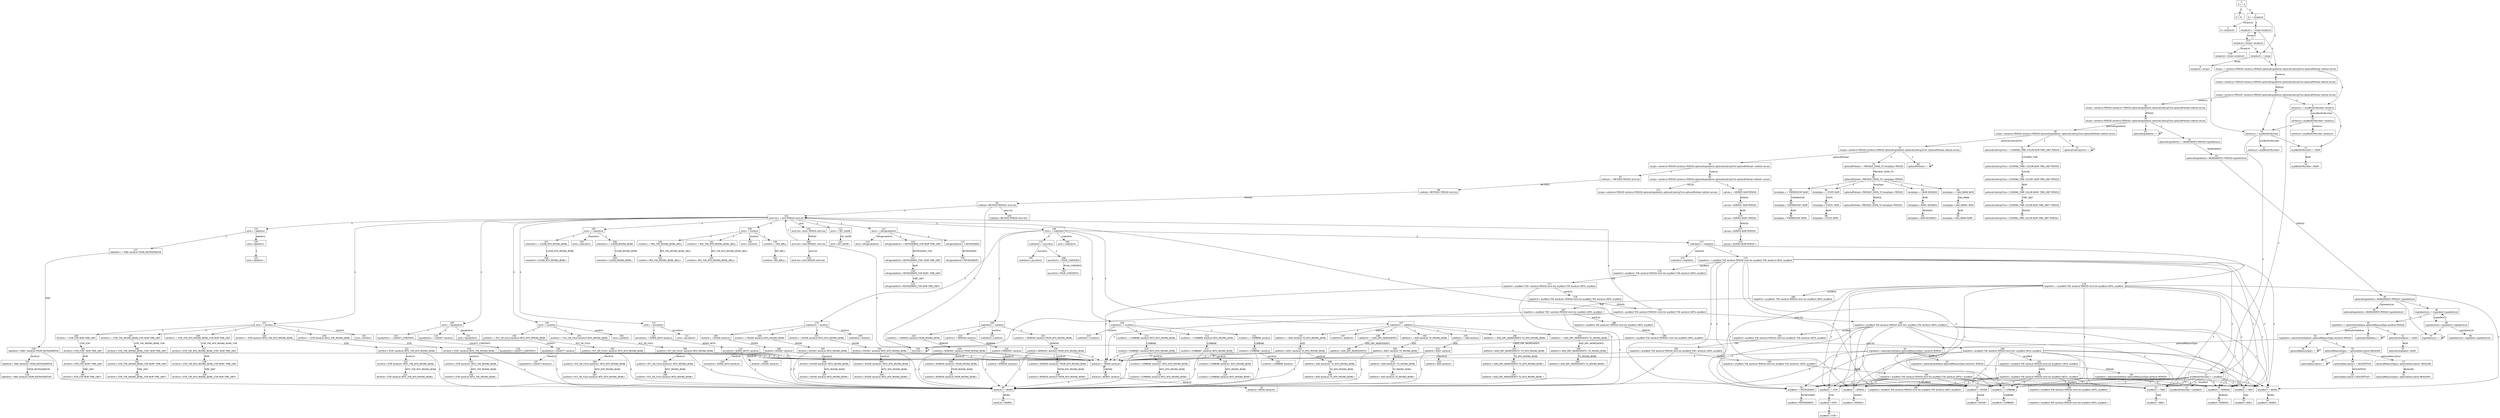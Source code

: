 digraph d{
node [fontname=Helvetica,shape=box];
edge [fontname=Helvetica];
n0 [label=<0<br />S'→ • S>];
n1 [label=<1<br />S'→ S• >];
n2 [label=<2<br />S→ • recipeList>];
n3 [label=<3<br />S→ recipeList• >];
n4 [label=<4<br />recipeList→ • recipe recipeList>];
n5 [label=<5<br />recipeList→ • recipe>];
n6 [label=<6<br />recipeList→ recipe• >];
n7 [label=<7<br />recipe→ • sentence PERIOD sentence PERIOD optionalIngredients optionalCookingTime optionalPreheat method serves>];
n8 [label=<8<br />recipe→ sentence• PERIOD sentence PERIOD optionalIngredients optionalCookingTime optionalPreheat method serves>];
n9 [label=<9<br />sentence→ • anyWordOrNumber sentence>];
n10 [label=<10<br />sentence→ • anyWordOrNumber>];
n11 [label=<11<br />sentence→ anyWordOrNumber• >];
n12 [label=<12<br />anyWordOrNumber→ • anyWord>];
n13 [label=<13<br />anyWordOrNumber→ • NUM>];
n14 [label=<14<br />anyWordOrNumber→ NUM• >];
n15 [label=<15<br />anyWordOrNumber→ anyWord• >];
n16 [label=<16<br />anyWord→ • WORD>];
n17 [label=<17<br />anyWord→ • SERVES>];
n18 [label=<18<br />anyWord→ • REFRIGERATE>];
n19 [label=<19<br />anyWord→ • ADD>];
n20 [label=<20<br />anyWord→ • REMOVE>];
n21 [label=<21<br />anyWord→ • COMBINE>];
n22 [label=<22<br />anyWord→ • DIVIDE>];
n23 [label=<23<br />anyWord→ • TAKE>];
n24 [label=<24<br />anyWord→ • STIR >];
n25 [label=<25<br />anyWord→ STIR• >];
n26 [label=<26<br />anyWord→ STIR • >];
n27 [label=<27<br />anyWord→ TAKE• >];
n28 [label=<28<br />anyWord→ DIVIDE• >];
n29 [label=<29<br />anyWord→ COMBINE• >];
n30 [label=<30<br />anyWord→ REMOVE• >];
n31 [label=<31<br />anyWord→ ADD• >];
n32 [label=<32<br />anyWord→ REFRIGERATE• >];
n33 [label=<33<br />anyWord→ SERVES• >];
n34 [label=<34<br />anyWord→ WORD• >];
n35 [label=<35<br />sentence→ anyWordOrNumber• sentence>];
n36 [label=<36<br />sentence→ anyWordOrNumber sentence• >];
n37 [label=<37<br />recipe→ sentence PERIOD• sentence PERIOD optionalIngredients optionalCookingTime optionalPreheat method serves>];
n38 [label=<38<br />recipe→ sentence PERIOD sentence• PERIOD optionalIngredients optionalCookingTime optionalPreheat method serves>];
n39 [label=<39<br />recipe→ sentence PERIOD sentence PERIOD• optionalIngredients optionalCookingTime optionalPreheat method serves>];
n40 [label=<40<br />recipe→ sentence PERIOD sentence PERIOD optionalIngredients• optionalCookingTime optionalPreheat method serves>];
n41 [label=<41<br />optionalIngredients→ • INGREDIENTS PERIOD ingredientList>];
n42 [label=<42<br />optionalIngredients→ • >];
n43 [label=<43<br />optionalIngredients→ INGREDIENTS• PERIOD ingredientList>];
n44 [label=<44<br />optionalIngredients→ INGREDIENTS PERIOD• ingredientList>];
n45 [label=<45<br />optionalIngredients→ INGREDIENTS PERIOD ingredientList• >];
n46 [label=<46<br />ingredientList→ • ingredient ingredientList>];
n47 [label=<47<br />ingredientList→ • >];
n48 [label=<48<br />ingredientList→ ingredient• ingredientList>];
n49 [label=<49<br />ingredient→ • optionalInitialValue optionalMeasureType wordList PERIOD>];
n50 [label=<50<br />ingredient→ optionalInitialValue• optionalMeasureType wordList PERIOD>];
n51 [label=<51<br />optionalInitialValue→ • NUM>];
n52 [label=<52<br />optionalInitialValue→ • >];
n53 [label=<53<br />optionalInitialValue→ NUM• >];
n54 [label=<54<br />ingredient→ optionalInitialValue optionalMeasureType• wordList PERIOD>];
n55 [label=<55<br />optionalMeasureType→ • optionalDescriptive MEASURE>];
n56 [label=<56<br />optionalMeasureType→ • >];
n57 [label=<57<br />optionalMeasureType→ optionalDescriptive• MEASURE>];
n58 [label=<58<br />optionalDescriptive→ • DESCRIPTIVE>];
n59 [label=<59<br />optionalDescriptive→ • >];
n60 [label=<60<br />optionalDescriptive→ DESCRIPTIVE• >];
n61 [label=<61<br />optionalMeasureType→ optionalDescriptive MEASURE• >];
n62 [label=<62<br />ingredient→ optionalInitialValue optionalMeasureType wordList• PERIOD>];
n63 [label=<63<br />wordList→ • WORD wordList>];
n64 [label=<64<br />wordList→ • WORD>];
n65 [label=<65<br />wordList→ WORD• >];
n66 [label=<66<br />wordList→ WORD• wordList>];
n67 [label=<67<br />wordList→ WORD wordList• >];
n68 [label=<68<br />ingredient→ optionalInitialValue optionalMeasureType wordList PERIOD• >];
n69 [label=<69<br />ingredientList→ ingredient ingredientList• >];
n70 [label=<70<br />recipe→ sentence PERIOD sentence PERIOD optionalIngredients optionalCookingTime• optionalPreheat method serves>];
n71 [label=<71<br />optionalCookingTime→ • COOKING_TIME COLON NUM TIME_UNIT PERIOD>];
n72 [label=<72<br />optionalCookingTime→ • >];
n73 [label=<73<br />optionalCookingTime→ COOKING_TIME• COLON NUM TIME_UNIT PERIOD>];
n74 [label=<74<br />optionalCookingTime→ COOKING_TIME COLON• NUM TIME_UNIT PERIOD>];
n75 [label=<75<br />optionalCookingTime→ COOKING_TIME COLON NUM• TIME_UNIT PERIOD>];
n76 [label=<76<br />optionalCookingTime→ COOKING_TIME COLON NUM TIME_UNIT• PERIOD>];
n77 [label=<77<br />optionalCookingTime→ COOKING_TIME COLON NUM TIME_UNIT PERIOD• >];
n78 [label=<78<br />recipe→ sentence PERIOD sentence PERIOD optionalIngredients optionalCookingTime optionalPreheat• method serves>];
n79 [label=<79<br />optionalPreheat→ • PREHEAT_OVEN_TO tempSpec PERIOD>];
n80 [label=<80<br />optionalPreheat→ • >];
n81 [label=<81<br />optionalPreheat→ PREHEAT_OVEN_TO• tempSpec PERIOD>];
n82 [label=<82<br />optionalPreheat→ PREHEAT_OVEN_TO tempSpec• PERIOD>];
n83 [label=<83<br />tempSpec→ • NUM DEGREES>];
n84 [label=<84<br />tempSpec→ • GAS_MARK NUM>];
n85 [label=<85<br />tempSpec→ • THERMOSTAT NUM>];
n86 [label=<86<br />tempSpec→ • STUFE NUM>];
n87 [label=<87<br />tempSpec→ STUFE• NUM>];
n88 [label=<88<br />tempSpec→ STUFE NUM• >];
n89 [label=<89<br />tempSpec→ THERMOSTAT• NUM>];
n90 [label=<90<br />tempSpec→ THERMOSTAT NUM• >];
n91 [label=<91<br />tempSpec→ GAS_MARK• NUM>];
n92 [label=<92<br />tempSpec→ GAS_MARK NUM• >];
n93 [label=<93<br />tempSpec→ NUM• DEGREES>];
n94 [label=<94<br />tempSpec→ NUM DEGREES• >];
n95 [label=<95<br />optionalPreheat→ PREHEAT_OVEN_TO tempSpec PERIOD• >];
n96 [label=<96<br />recipe→ sentence PERIOD sentence PERIOD optionalIngredients optionalCookingTime optionalPreheat method• serves>];
n97 [label=<97<br />method→ • METHOD PERIOD stmt-list>];
n98 [label=<98<br />method→ METHOD• PERIOD stmt-list>];
n99 [label=<99<br />method→ METHOD PERIOD• stmt-list>];
n100 [label=<100<br />method→ METHOD PERIOD stmt-list• >];
n101 [label=<101<br />stmt-list→ • stmt PERIOD stmt-list>];
n102 [label=<102<br />stmt-list→ • >];
n103 [label=<103<br />stmt-list→ stmt• PERIOD stmt-list>];
n104 [label=<104<br />stmt→ • putStmt>];
n105 [label=<105<br />stmt→ • cleanStmt>];
n106 [label=<106<br />stmt→ • mathStmt>];
n107 [label=<107<br />stmt→ • stirStmt>];
n108 [label=<108<br />stmt→ • mixStmt>];
n109 [label=<109<br />stmt→ • liquefyStmt>];
n110 [label=<110<br />stmt→ • takeStmt >];
n111 [label=<111<br />stmt→ • SET_ASIDE>];
n112 [label=<112<br />stmt→ • serveStmt>];
n113 [label=<113<br />stmt→ • refrigerateStmt>];
n114 [label=<114<br />stmt→ refrigerateStmt• >];
n115 [label=<115<br />refrigerateStmt→ • REFRIGERATE>];
n116 [label=<116<br />refrigerateStmt→ • REFRIGERATE_FOR NUM TIME_UNIT>];
n117 [label=<117<br />refrigerateStmt→ REFRIGERATE_FOR• NUM TIME_UNIT>];
n118 [label=<118<br />refrigerateStmt→ REFRIGERATE_FOR NUM• TIME_UNIT>];
n119 [label=<119<br />refrigerateStmt→ REFRIGERATE_FOR NUM TIME_UNIT• >];
n120 [label=<120<br />refrigerateStmt→ REFRIGERATE• >];
n121 [label=<121<br />stmt→ serveStmt• >];
n122 [label=<122<br />serveStmt→ • SERVE_WITH wordList>];
n123 [label=<123<br />serveStmt→ SERVE_WITH• wordList>];
n124 [label=<124<br />serveStmt→ SERVE_WITH wordList• >];
n125 [label=<125<br />stmt→ SET_ASIDE• >];
n126 [label=<126<br />stmt→ takeStmt• >];
n127 [label=<127<br />takeStmt→ • TAKE wordList FROM_REFRIGERATOR>];
n128 [label=<128<br />takeStmt→ TAKE• wordList FROM_REFRIGERATOR>];
n129 [label=<129<br />takeStmt→ TAKE wordList• FROM_REFRIGERATOR>];
n130 [label=<130<br />takeStmt→ TAKE wordList FROM_REFRIGERATOR• >];
n131 [label=<131<br />stmt→ takeStmt • >];
n132 [label=<132<br />stmt→ liquefyStmt• >];
n133 [label=<133<br />liquefyStmt→ • LIQUEFY wordList>];
n134 [label=<134<br />liquefyStmt→ • LIQUEFY_CONTENTS>];
n135 [label=<135<br />liquefyStmt→ LIQUEFY_CONTENTS• >];
n136 [label=<136<br />liquefyStmt→ LIQUEFY• wordList>];
n137 [label=<137<br />liquefyStmt→ LIQUEFY wordList• >];
n138 [label=<138<br />stmt→ mixStmt• >];
n139 [label=<139<br />mixStmt→ • MIX_WELL>];
n140 [label=<140<br />mixStmt→ • MIX_THE_MIXING_BOWL_WELL>];
n141 [label=<141<br />mixStmt→ • MIX_THE_NTH_MIXING_BOWL_WELL>];
n142 [label=<142<br />mixStmt→ MIX_THE_NTH_MIXING_BOWL_WELL• >];
n143 [label=<143<br />mixStmt→ MIX_THE_MIXING_BOWL_WELL• >];
n144 [label=<144<br />mixStmt→ MIX_WELL• >];
n145 [label=<145<br />stmt→ stirStmt• >];
n146 [label=<146<br />stirStmt→ • STIR_FOR NUM TIME_UNIT>];
n147 [label=<147<br />stirStmt→ • STIR_THE_MIXING_BOWL_FOR NUM TIME_UNIT>];
n148 [label=<148<br />stirStmt→ • STIR_THE_NTH_MIXING_BOWL_FOR NUM TIME_UNIT>];
n149 [label=<149<br />stirStmt→ • STIR wordList INTO_THE_MIXING_BOWL>];
n150 [label=<150<br />stirStmt→ • STIR wordList INTO_THE_NTH_MIXING_BOWL>];
n151 [label=<151<br />stirStmt→ STIR• wordList INTO_THE_NTH_MIXING_BOWL>];
n152 [label=<152<br />stirStmt→ STIR wordList• INTO_THE_NTH_MIXING_BOWL>];
n153 [label=<153<br />stirStmt→ STIR wordList INTO_THE_NTH_MIXING_BOWL• >];
n154 [label=<154<br />stirStmt→ STIR• wordList INTO_THE_MIXING_BOWL>];
n155 [label=<155<br />stirStmt→ STIR wordList• INTO_THE_MIXING_BOWL>];
n156 [label=<156<br />stirStmt→ STIR wordList INTO_THE_MIXING_BOWL• >];
n157 [label=<157<br />stirStmt→ STIR_THE_NTH_MIXING_BOWL_FOR• NUM TIME_UNIT>];
n158 [label=<158<br />stirStmt→ STIR_THE_NTH_MIXING_BOWL_FOR NUM• TIME_UNIT>];
n159 [label=<159<br />stirStmt→ STIR_THE_NTH_MIXING_BOWL_FOR NUM TIME_UNIT• >];
n160 [label=<160<br />stirStmt→ STIR_THE_MIXING_BOWL_FOR• NUM TIME_UNIT>];
n161 [label=<161<br />stirStmt→ STIR_THE_MIXING_BOWL_FOR NUM• TIME_UNIT>];
n162 [label=<162<br />stirStmt→ STIR_THE_MIXING_BOWL_FOR NUM TIME_UNIT• >];
n163 [label=<163<br />stirStmt→ STIR_FOR• NUM TIME_UNIT>];
n164 [label=<164<br />stirStmt→ STIR_FOR NUM• TIME_UNIT>];
n165 [label=<165<br />stirStmt→ STIR_FOR NUM TIME_UNIT• >];
n166 [label=<166<br />stmt→ mathStmt• >];
n167 [label=<167<br />mathStmt→ • addStmt>];
n168 [label=<168<br />mathStmt→ • subStmt>];
n169 [label=<169<br />mathStmt→ • mulStmt>];
n170 [label=<170<br />mathStmt→ • divStmt>];
n171 [label=<171<br />mathStmt→ • pourStmt>];
n172 [label=<172<br />mathStmt→ • loopStmt>];
n173 [label=<173<br />mathStmt→ loopStmt• >];
n174 [label=<174<br />loopStmt→ • anyWord THE wordList PERIOD stmt-list anyWord UNTIL anyWord >];
n175 [label=<175<br />loopStmt→ • anyWord THE wordList PERIOD stmt-list anyWord THE wordList UNTIL anyWord>];
n176 [label=<176<br />loopStmt→ anyWord• THE wordList PERIOD stmt-list anyWord THE wordList UNTIL anyWord>];
n177 [label=<177<br />loopStmt→ anyWord THE• wordList PERIOD stmt-list anyWord THE wordList UNTIL anyWord>];
n178 [label=<178<br />loopStmt→ anyWord THE wordList• PERIOD stmt-list anyWord THE wordList UNTIL anyWord>];
n179 [label=<179<br />loopStmt→ anyWord THE wordList PERIOD• stmt-list anyWord THE wordList UNTIL anyWord>];
n180 [label=<180<br />loopStmt→ anyWord THE wordList PERIOD stmt-list• anyWord THE wordList UNTIL anyWord>];
n181 [label=<181<br />loopStmt→ anyWord THE wordList PERIOD stmt-list anyWord• THE wordList UNTIL anyWord>];
n182 [label=<182<br />loopStmt→ anyWord THE wordList PERIOD stmt-list anyWord THE• wordList UNTIL anyWord>];
n183 [label=<183<br />loopStmt→ anyWord THE wordList PERIOD stmt-list anyWord THE wordList• UNTIL anyWord>];
n184 [label=<184<br />loopStmt→ anyWord THE wordList PERIOD stmt-list anyWord THE wordList UNTIL• anyWord>];
n185 [label=<185<br />loopStmt→ anyWord THE wordList PERIOD stmt-list anyWord THE wordList UNTIL anyWord• >];
n186 [label=<186<br />loopStmt→ anyWord• THE wordList PERIOD stmt-list anyWord UNTIL anyWord >];
n187 [label=<187<br />loopStmt→ anyWord THE• wordList PERIOD stmt-list anyWord UNTIL anyWord >];
n188 [label=<188<br />loopStmt→ anyWord THE wordList• PERIOD stmt-list anyWord UNTIL anyWord >];
n189 [label=<189<br />loopStmt→ anyWord THE wordList PERIOD• stmt-list anyWord UNTIL anyWord >];
n190 [label=<190<br />loopStmt→ anyWord THE wordList PERIOD stmt-list• anyWord UNTIL anyWord >];
n191 [label=<191<br />loopStmt→ anyWord THE wordList PERIOD stmt-list anyWord• UNTIL anyWord >];
n192 [label=<192<br />loopStmt→ anyWord THE wordList PERIOD stmt-list anyWord UNTIL• anyWord >];
n193 [label=<193<br />loopStmt→ anyWord THE wordList PERIOD stmt-list anyWord UNTIL anyWord• >];
n194 [label=<194<br />loopStmt→ anyWord THE wordList PERIOD stmt-list anyWord UNTIL anyWord • >];
n195 [label=<195<br />mathStmt→ pourStmt• >];
n196 [label=<196<br />pourStmt→ • POUR_CONTENTS>];
n197 [label=<197<br />pourStmt→ POUR_CONTENTS• >];
n198 [label=<198<br />mathStmt→ divStmt• >];
n199 [label=<199<br />divStmt→ • DIVIDE wordList>];
n200 [label=<200<br />divStmt→ • DIVIDE wordList INTO_MIXING_BOWL>];
n201 [label=<201<br />divStmt→ • DIVIDE wordList INTO_NTH_MIXING_BOWL>];
n202 [label=<202<br />divStmt→ DIVIDE• wordList INTO_NTH_MIXING_BOWL>];
n203 [label=<203<br />divStmt→ DIVIDE wordList• INTO_NTH_MIXING_BOWL>];
n204 [label=<204<br />divStmt→ DIVIDE wordList INTO_NTH_MIXING_BOWL• >];
n205 [label=<205<br />divStmt→ DIVIDE• wordList INTO_MIXING_BOWL>];
n206 [label=<206<br />divStmt→ DIVIDE wordList• INTO_MIXING_BOWL>];
n207 [label=<207<br />divStmt→ DIVIDE wordList INTO_MIXING_BOWL• >];
n208 [label=<208<br />divStmt→ DIVIDE• wordList>];
n209 [label=<209<br />divStmt→ DIVIDE wordList• >];
n210 [label=<210<br />mathStmt→ mulStmt• >];
n211 [label=<211<br />mulStmt→ • COMBINE wordList>];
n212 [label=<212<br />mulStmt→ • COMBINE wordList INTO_MIXING_BOWL>];
n213 [label=<213<br />mulStmt→ • COMBINE wordList INTO_NTH_MIXING_BOWL>];
n214 [label=<214<br />mulStmt→ COMBINE• wordList INTO_NTH_MIXING_BOWL>];
n215 [label=<215<br />mulStmt→ COMBINE wordList• INTO_NTH_MIXING_BOWL>];
n216 [label=<216<br />mulStmt→ COMBINE wordList INTO_NTH_MIXING_BOWL• >];
n217 [label=<217<br />mulStmt→ COMBINE• wordList INTO_MIXING_BOWL>];
n218 [label=<218<br />mulStmt→ COMBINE wordList• INTO_MIXING_BOWL>];
n219 [label=<219<br />mulStmt→ COMBINE wordList INTO_MIXING_BOWL• >];
n220 [label=<220<br />mulStmt→ COMBINE• wordList>];
n221 [label=<221<br />mulStmt→ COMBINE wordList• >];
n222 [label=<222<br />mathStmt→ subStmt• >];
n223 [label=<223<br />subStmt→ • REMOVE wordList>];
n224 [label=<224<br />subStmt→ • REMOVE wordList FROM_MIXING_BOWL>];
n225 [label=<225<br />subStmt→ • REMOVE wordList FROM_NTH_MIXING_BOWL>];
n226 [label=<226<br />subStmt→ REMOVE• wordList FROM_NTH_MIXING_BOWL>];
n227 [label=<227<br />subStmt→ REMOVE wordList• FROM_NTH_MIXING_BOWL>];
n228 [label=<228<br />subStmt→ REMOVE wordList FROM_NTH_MIXING_BOWL• >];
n229 [label=<229<br />subStmt→ REMOVE• wordList FROM_MIXING_BOWL>];
n230 [label=<230<br />subStmt→ REMOVE wordList• FROM_MIXING_BOWL>];
n231 [label=<231<br />subStmt→ REMOVE wordList FROM_MIXING_BOWL• >];
n232 [label=<232<br />subStmt→ REMOVE• wordList>];
n233 [label=<233<br />subStmt→ REMOVE wordList• >];
n234 [label=<234<br />mathStmt→ addStmt• >];
n235 [label=<235<br />addStmt→ • ADD wordList>];
n236 [label=<236<br />addStmt→ • ADD wordList TO_MIXING_BOWL>];
n237 [label=<237<br />addStmt→ • ADD wordList TO_NTH_MIXING_BOWL>];
n238 [label=<238<br />addStmt→ • ADD_DRY_INGREDIENTS>];
n239 [label=<239<br />addStmt→ • ADD_DRY_INGREDIENTS TO_MIXING_BOWL>];
n240 [label=<240<br />addStmt→ • ADD_DRY_INGREDIENTS TO_NTH_MIXING_BOWL >];
n241 [label=<241<br />addStmt→ ADD_DRY_INGREDIENTS• TO_NTH_MIXING_BOWL >];
n242 [label=<242<br />addStmt→ ADD_DRY_INGREDIENTS TO_NTH_MIXING_BOWL• >];
n243 [label=<243<br />addStmt→ ADD_DRY_INGREDIENTS TO_NTH_MIXING_BOWL • >];
n244 [label=<244<br />addStmt→ ADD_DRY_INGREDIENTS• TO_MIXING_BOWL>];
n245 [label=<245<br />addStmt→ ADD_DRY_INGREDIENTS TO_MIXING_BOWL• >];
n246 [label=<246<br />addStmt→ ADD_DRY_INGREDIENTS• >];
n247 [label=<247<br />addStmt→ ADD• wordList TO_NTH_MIXING_BOWL>];
n248 [label=<248<br />addStmt→ ADD wordList• TO_NTH_MIXING_BOWL>];
n249 [label=<249<br />addStmt→ ADD wordList TO_NTH_MIXING_BOWL• >];
n250 [label=<250<br />addStmt→ ADD• wordList TO_MIXING_BOWL>];
n251 [label=<251<br />addStmt→ ADD wordList• TO_MIXING_BOWL>];
n252 [label=<252<br />addStmt→ ADD wordList TO_MIXING_BOWL• >];
n253 [label=<253<br />addStmt→ ADD• wordList>];
n254 [label=<254<br />addStmt→ ADD wordList• >];
n255 [label=<255<br />stmt→ cleanStmt• >];
n256 [label=<256<br />cleanStmt→ • CLEAN_MIXING_BOWL>];
n257 [label=<257<br />cleanStmt→ • CLEAN_NTH_MIXING_BOWL>];
n258 [label=<258<br />cleanStmt→ CLEAN_NTH_MIXING_BOWL• >];
n259 [label=<259<br />cleanStmt→ CLEAN_MIXING_BOWL• >];
n260 [label=<260<br />stmt→ putStmt• >];
n261 [label=<261<br />putStmt→ • PUT_OR_FOLD wordList INTO_MIXING_BOWL>];
n262 [label=<262<br />putStmt→ • PUT_OR_FOLD wordList INTO_NTH_MIXING_BOWL>];
n263 [label=<263<br />putStmt→ PUT_OR_FOLD• wordList INTO_NTH_MIXING_BOWL>];
n264 [label=<264<br />putStmt→ PUT_OR_FOLD wordList• INTO_NTH_MIXING_BOWL>];
n265 [label=<265<br />putStmt→ PUT_OR_FOLD wordList INTO_NTH_MIXING_BOWL• >];
n266 [label=<266<br />putStmt→ PUT_OR_FOLD• wordList INTO_MIXING_BOWL>];
n267 [label=<267<br />putStmt→ PUT_OR_FOLD wordList• INTO_MIXING_BOWL>];
n268 [label=<268<br />putStmt→ PUT_OR_FOLD wordList INTO_MIXING_BOWL• >];
n269 [label=<269<br />stmt-list→ stmt PERIOD• stmt-list>];
n270 [label=<270<br />stmt-list→ stmt PERIOD stmt-list• >];
n271 [label=<271<br />recipe→ sentence PERIOD sentence PERIOD optionalIngredients optionalCookingTime optionalPreheat method serves• >];
n272 [label=<272<br />serves→ • SERVES NUM PERIOD >];
n273 [label=<273<br />serves→ SERVES• NUM PERIOD >];
n274 [label=<274<br />serves→ SERVES NUM• PERIOD >];
n275 [label=<275<br />serves→ SERVES NUM PERIOD• >];
n276 [label=<276<br />serves→ SERVES NUM PERIOD • >];
n277 [label=<277<br />recipeList→ recipe• recipeList>];
n278 [label=<278<br />recipeList→ recipe recipeList• >];
n0 -> n1 [label="S"];
n0 -> n2 [label=<&lambda;>];
n2 -> n3 [label="recipeList"];
n2 -> n4 [label=<&lambda;>];
n2 -> n5 [label=<&lambda;>];
n4 -> n277 [label="recipe"];
n4 -> n7 [label=<&lambda;>];
n5 -> n6 [label="recipe"];
n5 -> n7 [label=<&lambda;>];
n7 -> n8 [label="sentence"];
n7 -> n9 [label=<&lambda;>];
n7 -> n10 [label=<&lambda;>];
n8 -> n37 [label="PERIOD"];
n9 -> n35 [label="anyWordOrNumber"];
n9 -> n12 [label=<&lambda;>];
n9 -> n13 [label=<&lambda;>];
n10 -> n11 [label="anyWordOrNumber"];
n10 -> n12 [label=<&lambda;>];
n10 -> n13 [label=<&lambda;>];
n12 -> n15 [label="anyWord"];
n12 -> n16 [label=<&lambda;>];
n12 -> n17 [label=<&lambda;>];
n12 -> n18 [label=<&lambda;>];
n12 -> n19 [label=<&lambda;>];
n12 -> n20 [label=<&lambda;>];
n12 -> n21 [label=<&lambda;>];
n12 -> n22 [label=<&lambda;>];
n12 -> n23 [label=<&lambda;>];
n12 -> n24 [label=<&lambda;>];
n13 -> n14 [label="NUM"];
n16 -> n34 [label="WORD"];
n17 -> n33 [label="SERVES"];
n18 -> n32 [label="REFRIGERATE"];
n19 -> n31 [label="ADD"];
n20 -> n30 [label="REMOVE"];
n21 -> n29 [label="COMBINE"];
n22 -> n28 [label="DIVIDE"];
n23 -> n27 [label="TAKE"];
n24 -> n25 [label="STIR"];
n25 -> n26 [label=<&lambda;>];
n35 -> n36 [label="sentence"];
n35 -> n9 [label=<&lambda;>];
n35 -> n10 [label=<&lambda;>];
n37 -> n38 [label="sentence"];
n37 -> n9 [label=<&lambda;>];
n37 -> n10 [label=<&lambda;>];
n38 -> n39 [label="PERIOD"];
n39 -> n40 [label="optionalIngredients"];
n39 -> n41 [label=<&lambda;>];
n39 -> n42 [label=<&lambda;>];
n40 -> n70 [label="optionalCookingTime"];
n40 -> n71 [label=<&lambda;>];
n40 -> n72 [label=<&lambda;>];
n41 -> n43 [label="INGREDIENTS"];
n42 -> n42 [label=<&lambda;>];
n43 -> n44 [label="PERIOD"];
n44 -> n45 [label="ingredientList"];
n44 -> n46 [label=<&lambda;>];
n44 -> n47 [label=<&lambda;>];
n46 -> n48 [label="ingredient"];
n46 -> n49 [label=<&lambda;>];
n47 -> n47 [label=<&lambda;>];
n48 -> n69 [label="ingredientList"];
n48 -> n46 [label=<&lambda;>];
n48 -> n47 [label=<&lambda;>];
n49 -> n50 [label="optionalInitialValue"];
n49 -> n51 [label=<&lambda;>];
n49 -> n52 [label=<&lambda;>];
n50 -> n54 [label="optionalMeasureType"];
n50 -> n55 [label=<&lambda;>];
n50 -> n56 [label=<&lambda;>];
n51 -> n53 [label="NUM"];
n52 -> n52 [label=<&lambda;>];
n54 -> n62 [label="wordList"];
n54 -> n63 [label=<&lambda;>];
n54 -> n64 [label=<&lambda;>];
n55 -> n57 [label="optionalDescriptive"];
n55 -> n58 [label=<&lambda;>];
n55 -> n59 [label=<&lambda;>];
n56 -> n56 [label=<&lambda;>];
n57 -> n61 [label="MEASURE"];
n58 -> n60 [label="DESCRIPTIVE"];
n59 -> n59 [label=<&lambda;>];
n62 -> n68 [label="PERIOD"];
n63 -> n66 [label="WORD"];
n64 -> n65 [label="WORD"];
n66 -> n67 [label="wordList"];
n66 -> n63 [label=<&lambda;>];
n66 -> n64 [label=<&lambda;>];
n70 -> n78 [label="optionalPreheat"];
n70 -> n79 [label=<&lambda;>];
n70 -> n80 [label=<&lambda;>];
n71 -> n73 [label="COOKING_TIME"];
n72 -> n72 [label=<&lambda;>];
n73 -> n74 [label="COLON"];
n74 -> n75 [label="NUM"];
n75 -> n76 [label="TIME_UNIT"];
n76 -> n77 [label="PERIOD"];
n78 -> n96 [label="method"];
n78 -> n97 [label=<&lambda;>];
n79 -> n81 [label="PREHEAT_OVEN_TO"];
n80 -> n80 [label=<&lambda;>];
n81 -> n82 [label="tempSpec"];
n81 -> n83 [label=<&lambda;>];
n81 -> n84 [label=<&lambda;>];
n81 -> n85 [label=<&lambda;>];
n81 -> n86 [label=<&lambda;>];
n82 -> n95 [label="PERIOD"];
n83 -> n93 [label="NUM"];
n84 -> n91 [label="GAS_MARK"];
n85 -> n89 [label="THERMOSTAT"];
n86 -> n87 [label="STUFE"];
n87 -> n88 [label="NUM"];
n89 -> n90 [label="NUM"];
n91 -> n92 [label="NUM"];
n93 -> n94 [label="DEGREES"];
n96 -> n271 [label="serves"];
n96 -> n272 [label=<&lambda;>];
n97 -> n98 [label="METHOD"];
n98 -> n99 [label="PERIOD"];
n99 -> n100 [label="stmt-list"];
n99 -> n101 [label=<&lambda;>];
n99 -> n102 [label=<&lambda;>];
n101 -> n103 [label="stmt"];
n101 -> n104 [label=<&lambda;>];
n101 -> n105 [label=<&lambda;>];
n101 -> n106 [label=<&lambda;>];
n101 -> n107 [label=<&lambda;>];
n101 -> n108 [label=<&lambda;>];
n101 -> n109 [label=<&lambda;>];
n101 -> n110 [label=<&lambda;>];
n101 -> n111 [label=<&lambda;>];
n101 -> n112 [label=<&lambda;>];
n101 -> n113 [label=<&lambda;>];
n102 -> n102 [label=<&lambda;>];
n103 -> n269 [label="PERIOD"];
n104 -> n260 [label="putStmt"];
n104 -> n261 [label=<&lambda;>];
n104 -> n262 [label=<&lambda;>];
n105 -> n255 [label="cleanStmt"];
n105 -> n256 [label=<&lambda;>];
n105 -> n257 [label=<&lambda;>];
n106 -> n166 [label="mathStmt"];
n106 -> n167 [label=<&lambda;>];
n106 -> n168 [label=<&lambda;>];
n106 -> n169 [label=<&lambda;>];
n106 -> n170 [label=<&lambda;>];
n106 -> n171 [label=<&lambda;>];
n106 -> n172 [label=<&lambda;>];
n107 -> n145 [label="stirStmt"];
n107 -> n146 [label=<&lambda;>];
n107 -> n147 [label=<&lambda;>];
n107 -> n148 [label=<&lambda;>];
n107 -> n149 [label=<&lambda;>];
n107 -> n150 [label=<&lambda;>];
n108 -> n138 [label="mixStmt"];
n108 -> n139 [label=<&lambda;>];
n108 -> n140 [label=<&lambda;>];
n108 -> n141 [label=<&lambda;>];
n109 -> n132 [label="liquefyStmt"];
n109 -> n133 [label=<&lambda;>];
n109 -> n134 [label=<&lambda;>];
n110 -> n126 [label="takeStmt"];
n110 -> n127 [label=<&lambda;>];
n111 -> n125 [label="SET_ASIDE"];
n112 -> n121 [label="serveStmt"];
n112 -> n122 [label=<&lambda;>];
n113 -> n114 [label="refrigerateStmt"];
n113 -> n115 [label=<&lambda;>];
n113 -> n116 [label=<&lambda;>];
n115 -> n120 [label="REFRIGERATE"];
n116 -> n117 [label="REFRIGERATE_FOR"];
n117 -> n118 [label="NUM"];
n118 -> n119 [label="TIME_UNIT"];
n122 -> n123 [label="SERVE_WITH"];
n123 -> n124 [label="wordList"];
n123 -> n63 [label=<&lambda;>];
n123 -> n64 [label=<&lambda;>];
n126 -> n131 [label=<&lambda;>];
n127 -> n128 [label="TAKE"];
n128 -> n129 [label="wordList"];
n128 -> n63 [label=<&lambda;>];
n128 -> n64 [label=<&lambda;>];
n129 -> n130 [label="FROM_REFRIGERATOR"];
n133 -> n136 [label="LIQUEFY"];
n134 -> n135 [label="LIQUEFY_CONTENTS"];
n136 -> n137 [label="wordList"];
n136 -> n63 [label=<&lambda;>];
n136 -> n64 [label=<&lambda;>];
n139 -> n144 [label="MIX_WELL"];
n140 -> n143 [label="MIX_THE_MIXING_BOWL_WELL"];
n141 -> n142 [label="MIX_THE_NTH_MIXING_BOWL_WELL"];
n146 -> n163 [label="STIR_FOR"];
n147 -> n160 [label="STIR_THE_MIXING_BOWL_FOR"];
n148 -> n157 [label="STIR_THE_NTH_MIXING_BOWL_FOR"];
n149 -> n154 [label="STIR"];
n150 -> n151 [label="STIR"];
n151 -> n152 [label="wordList"];
n151 -> n63 [label=<&lambda;>];
n151 -> n64 [label=<&lambda;>];
n152 -> n153 [label="INTO_THE_NTH_MIXING_BOWL"];
n154 -> n155 [label="wordList"];
n154 -> n63 [label=<&lambda;>];
n154 -> n64 [label=<&lambda;>];
n155 -> n156 [label="INTO_THE_MIXING_BOWL"];
n157 -> n158 [label="NUM"];
n158 -> n159 [label="TIME_UNIT"];
n160 -> n161 [label="NUM"];
n161 -> n162 [label="TIME_UNIT"];
n163 -> n164 [label="NUM"];
n164 -> n165 [label="TIME_UNIT"];
n167 -> n234 [label="addStmt"];
n167 -> n235 [label=<&lambda;>];
n167 -> n236 [label=<&lambda;>];
n167 -> n237 [label=<&lambda;>];
n167 -> n238 [label=<&lambda;>];
n167 -> n239 [label=<&lambda;>];
n167 -> n240 [label=<&lambda;>];
n168 -> n222 [label="subStmt"];
n168 -> n223 [label=<&lambda;>];
n168 -> n224 [label=<&lambda;>];
n168 -> n225 [label=<&lambda;>];
n169 -> n210 [label="mulStmt"];
n169 -> n211 [label=<&lambda;>];
n169 -> n212 [label=<&lambda;>];
n169 -> n213 [label=<&lambda;>];
n170 -> n198 [label="divStmt"];
n170 -> n199 [label=<&lambda;>];
n170 -> n200 [label=<&lambda;>];
n170 -> n201 [label=<&lambda;>];
n171 -> n195 [label="pourStmt"];
n171 -> n196 [label=<&lambda;>];
n172 -> n173 [label="loopStmt"];
n172 -> n174 [label=<&lambda;>];
n172 -> n175 [label=<&lambda;>];
n174 -> n186 [label="anyWord"];
n174 -> n16 [label=<&lambda;>];
n174 -> n17 [label=<&lambda;>];
n174 -> n18 [label=<&lambda;>];
n174 -> n19 [label=<&lambda;>];
n174 -> n20 [label=<&lambda;>];
n174 -> n21 [label=<&lambda;>];
n174 -> n22 [label=<&lambda;>];
n174 -> n23 [label=<&lambda;>];
n174 -> n24 [label=<&lambda;>];
n175 -> n176 [label="anyWord"];
n175 -> n16 [label=<&lambda;>];
n175 -> n17 [label=<&lambda;>];
n175 -> n18 [label=<&lambda;>];
n175 -> n19 [label=<&lambda;>];
n175 -> n20 [label=<&lambda;>];
n175 -> n21 [label=<&lambda;>];
n175 -> n22 [label=<&lambda;>];
n175 -> n23 [label=<&lambda;>];
n175 -> n24 [label=<&lambda;>];
n176 -> n177 [label="THE"];
n177 -> n178 [label="wordList"];
n177 -> n63 [label=<&lambda;>];
n177 -> n64 [label=<&lambda;>];
n178 -> n179 [label="PERIOD"];
n179 -> n180 [label="stmt-list"];
n179 -> n101 [label=<&lambda;>];
n179 -> n102 [label=<&lambda;>];
n180 -> n181 [label="anyWord"];
n180 -> n16 [label=<&lambda;>];
n180 -> n17 [label=<&lambda;>];
n180 -> n18 [label=<&lambda;>];
n180 -> n19 [label=<&lambda;>];
n180 -> n20 [label=<&lambda;>];
n180 -> n21 [label=<&lambda;>];
n180 -> n22 [label=<&lambda;>];
n180 -> n23 [label=<&lambda;>];
n180 -> n24 [label=<&lambda;>];
n181 -> n182 [label="THE"];
n182 -> n183 [label="wordList"];
n182 -> n63 [label=<&lambda;>];
n182 -> n64 [label=<&lambda;>];
n183 -> n184 [label="UNTIL"];
n184 -> n185 [label="anyWord"];
n184 -> n16 [label=<&lambda;>];
n184 -> n17 [label=<&lambda;>];
n184 -> n18 [label=<&lambda;>];
n184 -> n19 [label=<&lambda;>];
n184 -> n20 [label=<&lambda;>];
n184 -> n21 [label=<&lambda;>];
n184 -> n22 [label=<&lambda;>];
n184 -> n23 [label=<&lambda;>];
n184 -> n24 [label=<&lambda;>];
n186 -> n187 [label="THE"];
n187 -> n188 [label="wordList"];
n187 -> n63 [label=<&lambda;>];
n187 -> n64 [label=<&lambda;>];
n188 -> n189 [label="PERIOD"];
n189 -> n190 [label="stmt-list"];
n189 -> n101 [label=<&lambda;>];
n189 -> n102 [label=<&lambda;>];
n190 -> n191 [label="anyWord"];
n190 -> n16 [label=<&lambda;>];
n190 -> n17 [label=<&lambda;>];
n190 -> n18 [label=<&lambda;>];
n190 -> n19 [label=<&lambda;>];
n190 -> n20 [label=<&lambda;>];
n190 -> n21 [label=<&lambda;>];
n190 -> n22 [label=<&lambda;>];
n190 -> n23 [label=<&lambda;>];
n190 -> n24 [label=<&lambda;>];
n191 -> n192 [label="UNTIL"];
n192 -> n193 [label="anyWord"];
n192 -> n16 [label=<&lambda;>];
n192 -> n17 [label=<&lambda;>];
n192 -> n18 [label=<&lambda;>];
n192 -> n19 [label=<&lambda;>];
n192 -> n20 [label=<&lambda;>];
n192 -> n21 [label=<&lambda;>];
n192 -> n22 [label=<&lambda;>];
n192 -> n23 [label=<&lambda;>];
n192 -> n24 [label=<&lambda;>];
n193 -> n194 [label=<&lambda;>];
n196 -> n197 [label="POUR_CONTENTS"];
n199 -> n208 [label="DIVIDE"];
n200 -> n205 [label="DIVIDE"];
n201 -> n202 [label="DIVIDE"];
n202 -> n203 [label="wordList"];
n202 -> n63 [label=<&lambda;>];
n202 -> n64 [label=<&lambda;>];
n203 -> n204 [label="INTO_NTH_MIXING_BOWL"];
n205 -> n206 [label="wordList"];
n205 -> n63 [label=<&lambda;>];
n205 -> n64 [label=<&lambda;>];
n206 -> n207 [label="INTO_MIXING_BOWL"];
n208 -> n209 [label="wordList"];
n208 -> n63 [label=<&lambda;>];
n208 -> n64 [label=<&lambda;>];
n211 -> n220 [label="COMBINE"];
n212 -> n217 [label="COMBINE"];
n213 -> n214 [label="COMBINE"];
n214 -> n215 [label="wordList"];
n214 -> n63 [label=<&lambda;>];
n214 -> n64 [label=<&lambda;>];
n215 -> n216 [label="INTO_NTH_MIXING_BOWL"];
n217 -> n218 [label="wordList"];
n217 -> n63 [label=<&lambda;>];
n217 -> n64 [label=<&lambda;>];
n218 -> n219 [label="INTO_MIXING_BOWL"];
n220 -> n221 [label="wordList"];
n220 -> n63 [label=<&lambda;>];
n220 -> n64 [label=<&lambda;>];
n223 -> n232 [label="REMOVE"];
n224 -> n229 [label="REMOVE"];
n225 -> n226 [label="REMOVE"];
n226 -> n227 [label="wordList"];
n226 -> n63 [label=<&lambda;>];
n226 -> n64 [label=<&lambda;>];
n227 -> n228 [label="FROM_NTH_MIXING_BOWL"];
n229 -> n230 [label="wordList"];
n229 -> n63 [label=<&lambda;>];
n229 -> n64 [label=<&lambda;>];
n230 -> n231 [label="FROM_MIXING_BOWL"];
n232 -> n233 [label="wordList"];
n232 -> n63 [label=<&lambda;>];
n232 -> n64 [label=<&lambda;>];
n235 -> n253 [label="ADD"];
n236 -> n250 [label="ADD"];
n237 -> n247 [label="ADD"];
n238 -> n246 [label="ADD_DRY_INGREDIENTS"];
n239 -> n244 [label="ADD_DRY_INGREDIENTS"];
n240 -> n241 [label="ADD_DRY_INGREDIENTS"];
n241 -> n242 [label="TO_NTH_MIXING_BOWL"];
n242 -> n243 [label=<&lambda;>];
n244 -> n245 [label="TO_MIXING_BOWL"];
n247 -> n248 [label="wordList"];
n247 -> n63 [label=<&lambda;>];
n247 -> n64 [label=<&lambda;>];
n248 -> n249 [label="TO_NTH_MIXING_BOWL"];
n250 -> n251 [label="wordList"];
n250 -> n63 [label=<&lambda;>];
n250 -> n64 [label=<&lambda;>];
n251 -> n252 [label="TO_MIXING_BOWL"];
n253 -> n254 [label="wordList"];
n253 -> n63 [label=<&lambda;>];
n253 -> n64 [label=<&lambda;>];
n256 -> n259 [label="CLEAN_MIXING_BOWL"];
n257 -> n258 [label="CLEAN_NTH_MIXING_BOWL"];
n261 -> n266 [label="PUT_OR_FOLD"];
n262 -> n263 [label="PUT_OR_FOLD"];
n263 -> n264 [label="wordList"];
n263 -> n63 [label=<&lambda;>];
n263 -> n64 [label=<&lambda;>];
n264 -> n265 [label="INTO_NTH_MIXING_BOWL"];
n266 -> n267 [label="wordList"];
n266 -> n63 [label=<&lambda;>];
n266 -> n64 [label=<&lambda;>];
n267 -> n268 [label="INTO_MIXING_BOWL"];
n269 -> n270 [label="stmt-list"];
n269 -> n101 [label=<&lambda;>];
n269 -> n102 [label=<&lambda;>];
n272 -> n273 [label="SERVES"];
n273 -> n274 [label="NUM"];
n274 -> n275 [label="PERIOD"];
n275 -> n276 [label=<&lambda;>];
n277 -> n278 [label="recipeList"];
n277 -> n4 [label=<&lambda;>];
n277 -> n5 [label=<&lambda;>];
}